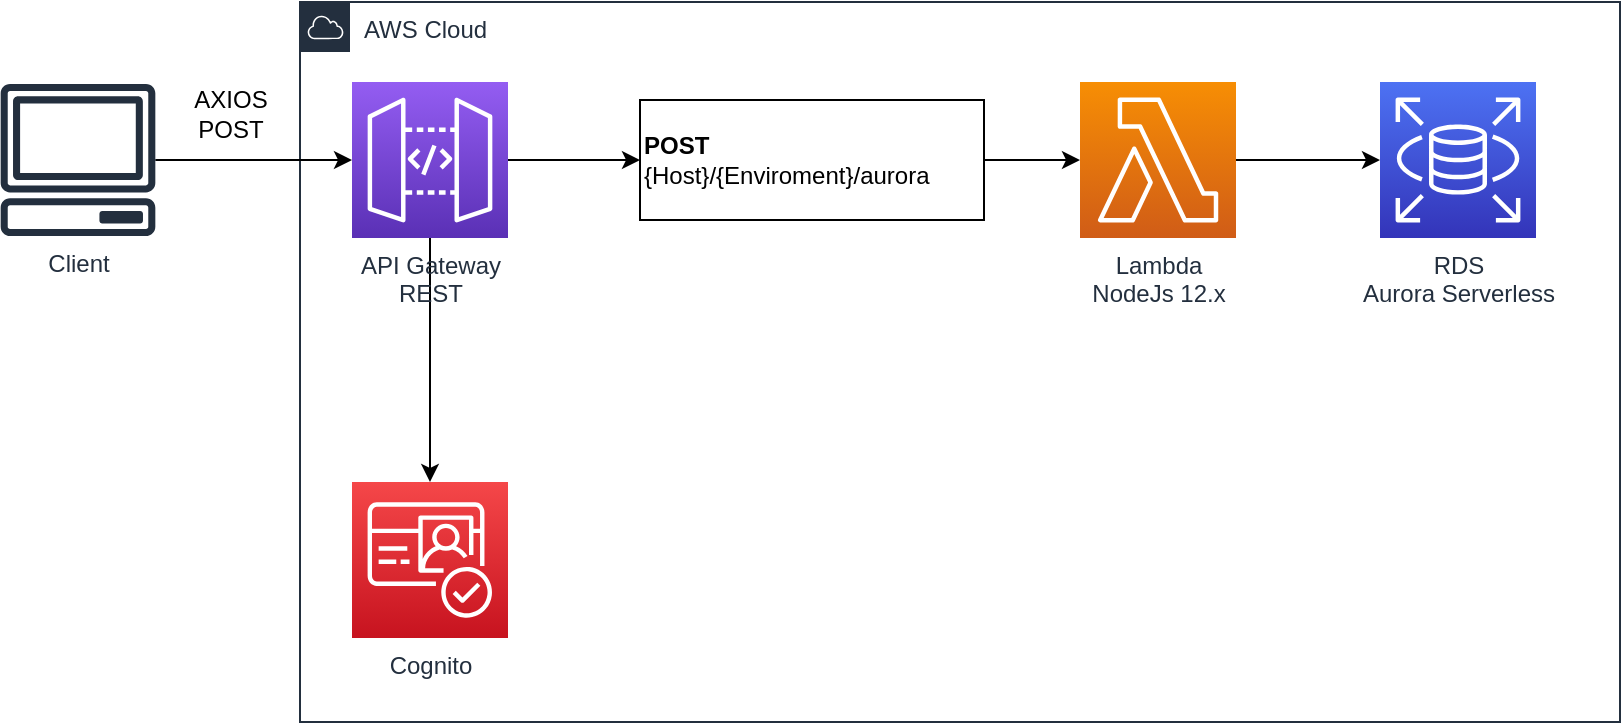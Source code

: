 <mxfile version="13.0.3" type="device"><diagram id="gout3rdZ7hOYGyR9H69E" name="Page-1"><mxGraphModel dx="1254" dy="717" grid="1" gridSize="10" guides="1" tooltips="1" connect="1" arrows="1" fold="1" page="1" pageScale="1" pageWidth="850" pageHeight="1100" math="0" shadow="0"><root><mxCell id="0"/><mxCell id="1" parent="0"/><mxCell id="zL3ulX-Ou4Il1amyL12b-19" value="AWS Cloud" style="points=[[0,0],[0.25,0],[0.5,0],[0.75,0],[1,0],[1,0.25],[1,0.5],[1,0.75],[1,1],[0.75,1],[0.5,1],[0.25,1],[0,1],[0,0.75],[0,0.5],[0,0.25]];outlineConnect=0;gradientColor=none;html=1;whiteSpace=wrap;fontSize=12;fontStyle=0;shape=mxgraph.aws4.group;grIcon=mxgraph.aws4.group_aws_cloud;strokeColor=#232F3E;fillColor=none;verticalAlign=top;align=left;spacingLeft=30;fontColor=#232F3E;dashed=0;" vertex="1" parent="1"><mxGeometry x="460" y="250" width="660" height="360" as="geometry"/></mxCell><mxCell id="zL3ulX-Ou4Il1amyL12b-14" style="edgeStyle=orthogonalEdgeStyle;rounded=0;orthogonalLoop=1;jettySize=auto;html=1;" edge="1" parent="1" source="zL3ulX-Ou4Il1amyL12b-1" target="zL3ulX-Ou4Il1amyL12b-3"><mxGeometry relative="1" as="geometry"/></mxCell><mxCell id="zL3ulX-Ou4Il1amyL12b-1" value="Client" style="outlineConnect=0;fontColor=#232F3E;gradientColor=none;fillColor=#232F3E;strokeColor=none;dashed=0;verticalLabelPosition=bottom;verticalAlign=top;align=center;html=1;fontSize=12;fontStyle=0;aspect=fixed;pointerEvents=1;shape=mxgraph.aws4.client;" vertex="1" parent="1"><mxGeometry x="310" y="291" width="78" height="76" as="geometry"/></mxCell><mxCell id="zL3ulX-Ou4Il1amyL12b-2" value="RDS&lt;br&gt;Aurora Serverless" style="outlineConnect=0;fontColor=#232F3E;gradientColor=#4D72F3;gradientDirection=north;fillColor=#3334B9;strokeColor=#ffffff;dashed=0;verticalLabelPosition=bottom;verticalAlign=top;align=center;html=1;fontSize=12;fontStyle=0;aspect=fixed;shape=mxgraph.aws4.resourceIcon;resIcon=mxgraph.aws4.rds;" vertex="1" parent="1"><mxGeometry x="1000" y="290" width="78" height="78" as="geometry"/></mxCell><mxCell id="zL3ulX-Ou4Il1amyL12b-13" style="edgeStyle=orthogonalEdgeStyle;rounded=0;orthogonalLoop=1;jettySize=auto;html=1;" edge="1" parent="1" source="zL3ulX-Ou4Il1amyL12b-3" target="zL3ulX-Ou4Il1amyL12b-8"><mxGeometry relative="1" as="geometry"/></mxCell><mxCell id="zL3ulX-Ou4Il1amyL12b-18" style="edgeStyle=orthogonalEdgeStyle;rounded=0;orthogonalLoop=1;jettySize=auto;html=1;" edge="1" parent="1" source="zL3ulX-Ou4Il1amyL12b-3" target="zL3ulX-Ou4Il1amyL12b-17"><mxGeometry relative="1" as="geometry"/></mxCell><mxCell id="zL3ulX-Ou4Il1amyL12b-3" value="&lt;div&gt;API Gateway&lt;/div&gt;&lt;div&gt;REST&lt;br&gt;&lt;/div&gt;" style="outlineConnect=0;fontColor=#232F3E;gradientColor=#945DF2;gradientDirection=north;fillColor=#5A30B5;strokeColor=#ffffff;dashed=0;verticalLabelPosition=bottom;verticalAlign=top;align=center;html=1;fontSize=12;fontStyle=0;aspect=fixed;shape=mxgraph.aws4.resourceIcon;resIcon=mxgraph.aws4.api_gateway;" vertex="1" parent="1"><mxGeometry x="486" y="290" width="78" height="78" as="geometry"/></mxCell><mxCell id="zL3ulX-Ou4Il1amyL12b-15" style="edgeStyle=orthogonalEdgeStyle;rounded=0;orthogonalLoop=1;jettySize=auto;html=1;" edge="1" parent="1" source="zL3ulX-Ou4Il1amyL12b-4" target="zL3ulX-Ou4Il1amyL12b-2"><mxGeometry relative="1" as="geometry"/></mxCell><mxCell id="zL3ulX-Ou4Il1amyL12b-4" value="&lt;div&gt;Lambda&lt;/div&gt;&lt;div&gt;NodeJs 12.x&lt;br&gt;&lt;/div&gt;" style="outlineConnect=0;fontColor=#232F3E;gradientColor=#F78E04;gradientDirection=north;fillColor=#D05C17;strokeColor=#ffffff;dashed=0;verticalLabelPosition=bottom;verticalAlign=top;align=center;html=1;fontSize=12;fontStyle=0;aspect=fixed;shape=mxgraph.aws4.resourceIcon;resIcon=mxgraph.aws4.lambda;" vertex="1" parent="1"><mxGeometry x="850" y="290" width="78" height="78" as="geometry"/></mxCell><mxCell id="zL3ulX-Ou4Il1amyL12b-12" style="edgeStyle=orthogonalEdgeStyle;rounded=0;orthogonalLoop=1;jettySize=auto;html=1;" edge="1" parent="1" source="zL3ulX-Ou4Il1amyL12b-8" target="zL3ulX-Ou4Il1amyL12b-4"><mxGeometry relative="1" as="geometry"/></mxCell><mxCell id="zL3ulX-Ou4Il1amyL12b-8" value="&lt;b&gt;POST&lt;/b&gt;&lt;br&gt;{Host}/{Enviroment}/aurora" style="rounded=0;whiteSpace=wrap;html=1;align=left;" vertex="1" parent="1"><mxGeometry x="630" y="299" width="172" height="60" as="geometry"/></mxCell><mxCell id="zL3ulX-Ou4Il1amyL12b-16" value="AXIOS&lt;br&gt;POST" style="text;html=1;align=center;verticalAlign=middle;resizable=0;points=[];autosize=1;" vertex="1" parent="1"><mxGeometry x="400" y="291" width="50" height="30" as="geometry"/></mxCell><mxCell id="zL3ulX-Ou4Il1amyL12b-17" value="Cognito" style="outlineConnect=0;fontColor=#232F3E;gradientColor=#F54749;gradientDirection=north;fillColor=#C7131F;strokeColor=#ffffff;dashed=0;verticalLabelPosition=bottom;verticalAlign=top;align=center;html=1;fontSize=12;fontStyle=0;aspect=fixed;shape=mxgraph.aws4.resourceIcon;resIcon=mxgraph.aws4.cognito;" vertex="1" parent="1"><mxGeometry x="486" y="490" width="78" height="78" as="geometry"/></mxCell></root></mxGraphModel></diagram></mxfile>